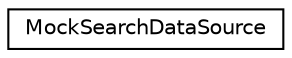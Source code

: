 digraph G
{
  edge [fontname="Helvetica",fontsize="10",labelfontname="Helvetica",labelfontsize="10"];
  node [fontname="Helvetica",fontsize="10",shape=record];
  rankdir="LR";
  Node1 [label="MockSearchDataSource",height=0.2,width=0.4,color="black", fillcolor="white", style="filled",URL="$interface_mock_search_data_source.html"];
}
